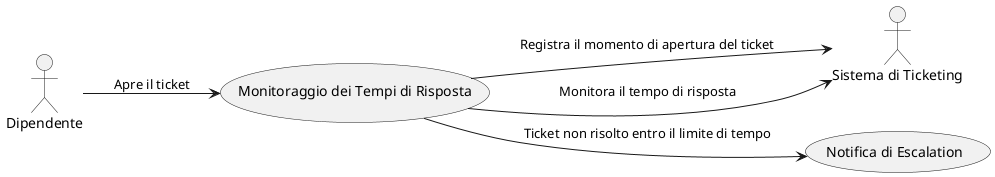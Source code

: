 @startuml

left to right direction

actor Dipendente as dipendente
actor "Sistema di Ticketing" as sistema

usecase "Monitoraggio dei Tempi di Risposta" as monitoraggioTempi
usecase "Notifica di Escalation" as notificaEscalation

dipendente --> monitoraggioTempi : Apre il ticket
monitoraggioTempi --> sistema : Registra il momento di apertura del ticket
monitoraggioTempi --> sistema : Monitora il tempo di risposta
monitoraggioTempi --> notificaEscalation : Ticket non risolto entro il limite di tempo

@enduml
